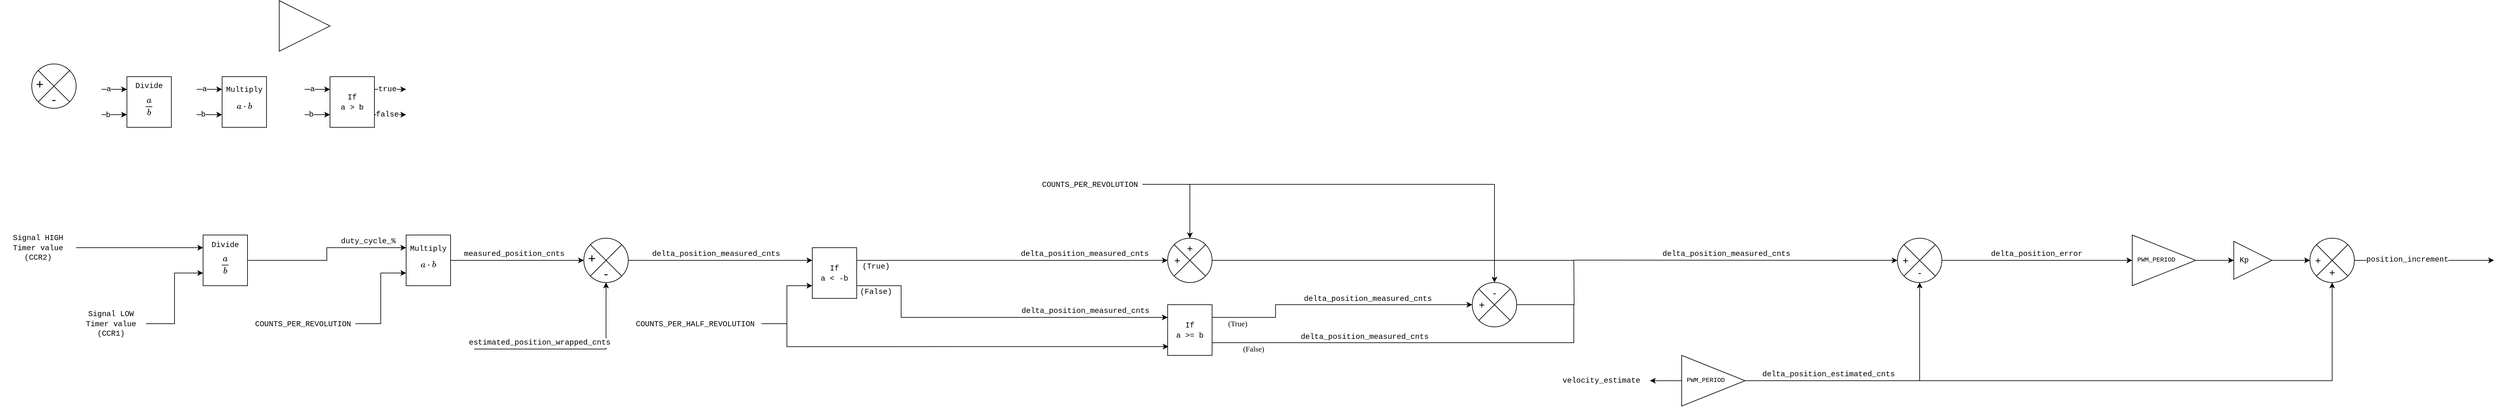 <mxfile>
    <diagram id="A6kLwwME0De0T4IZXLwe" name="Page-1">
        <mxGraphModel dx="569" dy="1590" grid="1" gridSize="10" guides="1" tooltips="1" connect="1" arrows="1" fold="1" page="1" pageScale="1" pageWidth="1654" pageHeight="1169" math="1" shadow="0">
            <root>
                <mxCell id="0"/>
                <mxCell id="1" parent="0"/>
                <mxCell id="9" style="edgeStyle=orthogonalEdgeStyle;html=1;entryX=0;entryY=0.25;entryDx=0;entryDy=0;fontSize=20;rounded=0;" edge="1" parent="1" source="2" target="4">
                    <mxGeometry relative="1" as="geometry"/>
                </mxCell>
                <mxCell id="2" value="&lt;font face=&quot;Courier New&quot;&gt;Signal HIGH Timer value&lt;br&gt;(CCR2)&lt;/font&gt;" style="rounded=0;whiteSpace=wrap;html=1;strokeColor=none;fillColor=none;" vertex="1" parent="1">
                    <mxGeometry x="80" y="160" width="120" height="60" as="geometry"/>
                </mxCell>
                <mxCell id="3" value="&lt;font style=&quot;font-size: 20px;&quot;&gt;+&amp;nbsp; &amp;nbsp; &amp;nbsp; &amp;nbsp;&amp;nbsp;&lt;br&gt;-&lt;/font&gt;" style="shape=sumEllipse;perimeter=ellipsePerimeter;whiteSpace=wrap;html=1;backgroundOutline=1;align=center;verticalAlign=bottom;" vertex="1" parent="1">
                    <mxGeometry x="130" y="-100" width="70" height="70" as="geometry"/>
                </mxCell>
                <mxCell id="15" style="edgeStyle=orthogonalEdgeStyle;rounded=0;html=1;entryX=0;entryY=0.25;entryDx=0;entryDy=0;fontSize=20;labelBackgroundColor=none;" edge="1" parent="1" source="4" target="13">
                    <mxGeometry relative="1" as="geometry"/>
                </mxCell>
                <mxCell id="18" value="duty_cycle_%" style="edgeLabel;html=1;align=center;verticalAlign=middle;resizable=0;points=[];fontSize=12;fontFamily=Courier New;labelBackgroundColor=none;" vertex="1" connectable="0" parent="15">
                    <mxGeometry x="0.281" y="-2" relative="1" as="geometry">
                        <mxPoint x="37" y="-12" as="offset"/>
                    </mxGeometry>
                </mxCell>
                <mxCell id="4" value="&lt;font face=&quot;Courier New&quot;&gt;Divide $$\frac{a}{b}$$&lt;/font&gt;" style="rounded=0;whiteSpace=wrap;html=1;" vertex="1" parent="1">
                    <mxGeometry x="400" y="170" width="70" height="80" as="geometry"/>
                </mxCell>
                <mxCell id="5" value="" style="triangle;whiteSpace=wrap;html=1;fontSize=20;" vertex="1" parent="1">
                    <mxGeometry x="520" y="-200" width="80" height="80" as="geometry"/>
                </mxCell>
                <mxCell id="10" style="edgeStyle=orthogonalEdgeStyle;rounded=0;html=1;entryX=0;entryY=0.75;entryDx=0;entryDy=0;fontSize=20;" edge="1" parent="1" source="6" target="4">
                    <mxGeometry relative="1" as="geometry"/>
                </mxCell>
                <mxCell id="6" value="&lt;font face=&quot;Courier New&quot;&gt;Signal LOW Timer value&lt;br&gt;(CCR1)&lt;/font&gt;" style="rounded=0;whiteSpace=wrap;html=1;strokeColor=none;fillColor=none;" vertex="1" parent="1">
                    <mxGeometry x="200" y="280" width="110" height="60" as="geometry"/>
                </mxCell>
                <mxCell id="11" value="Divide $$\frac{a}{b}$$" style="rounded=0;whiteSpace=wrap;html=1;fontFamily=Courier New;" vertex="1" parent="1">
                    <mxGeometry x="280" y="-80" width="70" height="80" as="geometry"/>
                </mxCell>
                <mxCell id="12" value="Multiply&lt;br&gt;$$a\cdot b$$" style="rounded=0;whiteSpace=wrap;html=1;fontFamily=Courier New;" vertex="1" parent="1">
                    <mxGeometry x="430" y="-80" width="70" height="80" as="geometry"/>
                </mxCell>
                <mxCell id="19" style="edgeStyle=orthogonalEdgeStyle;rounded=0;html=1;labelBackgroundColor=none;fontFamily=Courier New;fontSize=12;" edge="1" parent="1" source="13">
                    <mxGeometry relative="1" as="geometry">
                        <mxPoint x="1000" y="210" as="targetPoint"/>
                    </mxGeometry>
                </mxCell>
                <mxCell id="20" value="measured_position_cnts" style="edgeLabel;html=1;align=center;verticalAlign=middle;resizable=0;points=[];fontSize=12;fontFamily=Courier New;" vertex="1" connectable="0" parent="19">
                    <mxGeometry x="-0.3" y="-2" relative="1" as="geometry">
                        <mxPoint x="26" y="-12" as="offset"/>
                    </mxGeometry>
                </mxCell>
                <mxCell id="13" value="&lt;font face=&quot;Courier New&quot;&gt;Multiply&lt;br&gt;$$a\cdot b$$&lt;/font&gt;" style="rounded=0;whiteSpace=wrap;html=1;" vertex="1" parent="1">
                    <mxGeometry x="720" y="170" width="70" height="80" as="geometry"/>
                </mxCell>
                <mxCell id="16" style="edgeStyle=orthogonalEdgeStyle;rounded=0;html=1;entryX=0;entryY=0.75;entryDx=0;entryDy=0;fontSize=20;" edge="1" parent="1" source="14" target="13">
                    <mxGeometry relative="1" as="geometry"/>
                </mxCell>
                <mxCell id="14" value="&lt;font face=&quot;Courier New&quot;&gt;COUNTS_PER_REVOLUTION&lt;/font&gt;" style="rounded=0;whiteSpace=wrap;html=1;strokeColor=none;fillColor=none;align=left;" vertex="1" parent="1">
                    <mxGeometry x="480" y="280" width="160" height="60" as="geometry"/>
                </mxCell>
                <mxCell id="24" style="edgeStyle=orthogonalEdgeStyle;rounded=0;html=1;labelBackgroundColor=none;fontFamily=Courier New;fontSize=12;entryX=0;entryY=0.25;entryDx=0;entryDy=0;" edge="1" parent="1" source="21" target="46">
                    <mxGeometry relative="1" as="geometry">
                        <mxPoint x="1320" y="210.0" as="targetPoint"/>
                    </mxGeometry>
                </mxCell>
                <mxCell id="25" value="delta_position_measured_cnts" style="edgeLabel;html=1;align=center;verticalAlign=middle;resizable=0;points=[];fontSize=12;fontFamily=Courier New;" vertex="1" connectable="0" parent="24">
                    <mxGeometry x="-0.118" y="-2" relative="1" as="geometry">
                        <mxPoint x="10" y="-12" as="offset"/>
                    </mxGeometry>
                </mxCell>
                <mxCell id="21" value="&lt;font style=&quot;font-size: 20px;&quot;&gt;+&amp;nbsp; &amp;nbsp; &amp;nbsp; &amp;nbsp;&amp;nbsp;&lt;br&gt;-&lt;/font&gt;" style="shape=sumEllipse;perimeter=ellipsePerimeter;whiteSpace=wrap;html=1;backgroundOutline=1;align=center;verticalAlign=bottom;" vertex="1" parent="1">
                    <mxGeometry x="1000" y="175" width="70" height="70" as="geometry"/>
                </mxCell>
                <mxCell id="22" style="edgeStyle=orthogonalEdgeStyle;rounded=0;html=1;labelBackgroundColor=none;fontFamily=Courier New;fontSize=12;entryX=0.5;entryY=1;entryDx=0;entryDy=0;" edge="1" parent="1" target="21">
                    <mxGeometry relative="1" as="geometry">
                        <mxPoint x="1037" y="350.0" as="targetPoint"/>
                        <mxPoint x="827" y="350.0" as="sourcePoint"/>
                        <Array as="points">
                            <mxPoint x="1035" y="350"/>
                        </Array>
                    </mxGeometry>
                </mxCell>
                <mxCell id="23" value="estimated_position_wrapped_cnts" style="edgeLabel;html=1;align=center;verticalAlign=middle;resizable=0;points=[];fontSize=12;fontFamily=Courier New;" vertex="1" connectable="0" parent="22">
                    <mxGeometry x="-0.3" y="-2" relative="1" as="geometry">
                        <mxPoint x="-7" y="-12" as="offset"/>
                    </mxGeometry>
                </mxCell>
                <mxCell id="26" value="" style="endArrow=classic;html=1;rounded=0;labelBackgroundColor=none;fontFamily=Courier New;fontSize=12;" edge="1" parent="1">
                    <mxGeometry width="50" height="50" relative="1" as="geometry">
                        <mxPoint x="240" y="-60" as="sourcePoint"/>
                        <mxPoint x="280" y="-60" as="targetPoint"/>
                    </mxGeometry>
                </mxCell>
                <mxCell id="28" value="a" style="edgeLabel;html=1;align=center;verticalAlign=middle;resizable=0;points=[];fontSize=12;fontFamily=Courier New;" vertex="1" connectable="0" parent="26">
                    <mxGeometry x="-0.324" relative="1" as="geometry">
                        <mxPoint x="-3" as="offset"/>
                    </mxGeometry>
                </mxCell>
                <mxCell id="27" value="" style="endArrow=classic;html=1;rounded=0;labelBackgroundColor=none;fontFamily=Courier New;fontSize=12;" edge="1" parent="1">
                    <mxGeometry width="50" height="50" relative="1" as="geometry">
                        <mxPoint x="240.0" y="-20.0" as="sourcePoint"/>
                        <mxPoint x="280.0" y="-20.0" as="targetPoint"/>
                    </mxGeometry>
                </mxCell>
                <mxCell id="29" value="b" style="edgeLabel;html=1;align=center;verticalAlign=middle;resizable=0;points=[];fontSize=12;fontFamily=Courier New;" vertex="1" connectable="0" parent="27">
                    <mxGeometry x="-0.536" y="-1" relative="1" as="geometry">
                        <mxPoint as="offset"/>
                    </mxGeometry>
                </mxCell>
                <mxCell id="30" value="" style="endArrow=classic;html=1;rounded=0;labelBackgroundColor=none;fontFamily=Courier New;fontSize=12;" edge="1" parent="1">
                    <mxGeometry width="50" height="50" relative="1" as="geometry">
                        <mxPoint x="390.0" y="-60.0" as="sourcePoint"/>
                        <mxPoint x="430.0" y="-60.0" as="targetPoint"/>
                    </mxGeometry>
                </mxCell>
                <mxCell id="32" value="a" style="edgeLabel;html=1;align=center;verticalAlign=middle;resizable=0;points=[];fontSize=12;fontFamily=Courier New;" vertex="1" connectable="0" parent="30">
                    <mxGeometry x="-0.43" relative="1" as="geometry">
                        <mxPoint as="offset"/>
                    </mxGeometry>
                </mxCell>
                <mxCell id="31" value="" style="endArrow=classic;html=1;rounded=0;labelBackgroundColor=none;fontFamily=Courier New;fontSize=12;" edge="1" parent="1">
                    <mxGeometry width="50" height="50" relative="1" as="geometry">
                        <mxPoint x="390" y="-20.0" as="sourcePoint"/>
                        <mxPoint x="430" y="-20.0" as="targetPoint"/>
                    </mxGeometry>
                </mxCell>
                <mxCell id="33" value="b" style="edgeLabel;html=1;align=center;verticalAlign=middle;resizable=0;points=[];fontSize=12;fontFamily=Courier New;" vertex="1" connectable="0" parent="31">
                    <mxGeometry x="-0.309" y="-3" relative="1" as="geometry">
                        <mxPoint x="-4" y="-3" as="offset"/>
                    </mxGeometry>
                </mxCell>
                <mxCell id="34" value="&lt;font face=&quot;Courier New&quot;&gt;If&lt;br&gt;a &amp;gt; b&lt;/font&gt;" style="rounded=0;whiteSpace=wrap;html=1;" vertex="1" parent="1">
                    <mxGeometry x="600" y="-80" width="70" height="80" as="geometry"/>
                </mxCell>
                <mxCell id="35" value="" style="endArrow=classic;html=1;rounded=0;labelBackgroundColor=none;fontFamily=Courier New;fontSize=12;" edge="1" parent="1">
                    <mxGeometry width="50" height="50" relative="1" as="geometry">
                        <mxPoint x="560" y="-60.0" as="sourcePoint"/>
                        <mxPoint x="600" y="-60.0" as="targetPoint"/>
                    </mxGeometry>
                </mxCell>
                <mxCell id="36" value="a" style="edgeLabel;html=1;align=center;verticalAlign=middle;resizable=0;points=[];fontSize=12;fontFamily=Courier New;" vertex="1" connectable="0" parent="35">
                    <mxGeometry x="-0.43" relative="1" as="geometry">
                        <mxPoint as="offset"/>
                    </mxGeometry>
                </mxCell>
                <mxCell id="37" value="" style="endArrow=classic;html=1;rounded=0;labelBackgroundColor=none;fontFamily=Courier New;fontSize=12;" edge="1" parent="1">
                    <mxGeometry width="50" height="50" relative="1" as="geometry">
                        <mxPoint x="560" y="-20.0" as="sourcePoint"/>
                        <mxPoint x="600" y="-20.0" as="targetPoint"/>
                    </mxGeometry>
                </mxCell>
                <mxCell id="38" value="b" style="edgeLabel;html=1;align=center;verticalAlign=middle;resizable=0;points=[];fontSize=12;fontFamily=Courier New;" vertex="1" connectable="0" parent="37">
                    <mxGeometry x="-0.309" y="-3" relative="1" as="geometry">
                        <mxPoint x="-4" y="-3" as="offset"/>
                    </mxGeometry>
                </mxCell>
                <mxCell id="39" value="" style="endArrow=classic;html=1;rounded=0;labelBackgroundColor=none;fontFamily=Courier New;fontSize=12;" edge="1" parent="1">
                    <mxGeometry width="50" height="50" relative="1" as="geometry">
                        <mxPoint x="670" y="-60.0" as="sourcePoint"/>
                        <mxPoint x="720" y="-60" as="targetPoint"/>
                    </mxGeometry>
                </mxCell>
                <mxCell id="44" value="true" style="edgeLabel;html=1;align=center;verticalAlign=middle;resizable=0;points=[];fontSize=12;fontFamily=Courier New;" vertex="1" connectable="0" parent="39">
                    <mxGeometry x="-0.37" relative="1" as="geometry">
                        <mxPoint x="4" as="offset"/>
                    </mxGeometry>
                </mxCell>
                <mxCell id="41" value="" style="endArrow=classic;html=1;rounded=0;labelBackgroundColor=none;fontFamily=Courier New;fontSize=12;" edge="1" parent="1">
                    <mxGeometry width="50" height="50" relative="1" as="geometry">
                        <mxPoint x="670" y="-20.0" as="sourcePoint"/>
                        <mxPoint x="720" y="-20" as="targetPoint"/>
                        <Array as="points">
                            <mxPoint x="700" y="-20"/>
                            <mxPoint x="720" y="-20"/>
                        </Array>
                    </mxGeometry>
                </mxCell>
                <mxCell id="45" value="false" style="edgeLabel;html=1;align=center;verticalAlign=middle;resizable=0;points=[];fontSize=12;fontFamily=Courier New;" vertex="1" connectable="0" parent="41">
                    <mxGeometry x="0.479" relative="1" as="geometry">
                        <mxPoint x="-17" as="offset"/>
                    </mxGeometry>
                </mxCell>
                <mxCell id="58" style="edgeStyle=orthogonalEdgeStyle;rounded=0;html=1;labelBackgroundColor=none;fontFamily=Courier New;fontSize=12;entryX=0;entryY=0.5;entryDx=0;entryDy=0;" edge="1" parent="1" source="46" target="62">
                    <mxGeometry relative="1" as="geometry">
                        <mxPoint x="1570" y="200" as="targetPoint"/>
                        <Array as="points">
                            <mxPoint x="1740" y="210"/>
                            <mxPoint x="1740" y="210"/>
                        </Array>
                    </mxGeometry>
                </mxCell>
                <mxCell id="60" value="(True)" style="edgeLabel;html=1;align=center;verticalAlign=middle;resizable=0;points=[];fontSize=12;fontFamily=Courier New;" vertex="1" connectable="0" parent="58">
                    <mxGeometry x="-0.693" y="2" relative="1" as="geometry">
                        <mxPoint x="-45" y="12" as="offset"/>
                    </mxGeometry>
                </mxCell>
                <mxCell id="63" value="&lt;span style=&quot;color: rgba(0, 0, 0, 0); font-family: monospace; font-size: 0px; text-align: start; background-color: rgb(42, 37, 47);&quot;&gt;%3CmxGraphModel%3E%3Croot%3E%3CmxCell%20id%3D%220%22%2F%3E%3CmxCell%20id%3D%221%22%20parent%3D%220%22%2F%3E%3CmxCell%20id%3D%222%22%20value%3D%22delta_position_measured_cnts%22%20style%3D%22edgeLabel%3Bhtml%3D1%3Balign%3Dcenter%3BverticalAlign%3Dmiddle%3Bresizable%3D0%3Bpoints%3D%5B%5D%3BfontSize%3D12%3BfontFamily%3DCourier%20New%3B%22%20vertex%3D%221%22%20connectable%3D%220%22%20parent%3D%221%22%3E%3CmxGeometry%20x%3D%221207.5%22%20y%3D%22200%22%20as%3D%22geometry%22%2F%3E%3C%2FmxCell%3E%3C%2Froot%3E%3C%2FmxGraphModel%3E&lt;/span&gt;&lt;span style=&quot;color: rgba(0, 0, 0, 0); font-family: monospace; font-size: 0px; text-align: start; background-color: rgb(42, 37, 47);&quot;&gt;%3CmxGraphModel%3E%3Croot%3E%3CmxCell%20id%3D%220%22%2F%3E%3CmxCell%20id%3D%221%22%20parent%3D%220%22%2F%3E%3CmxCell%20id%3D%222%22%20value%3D%22delta_position_measured_cnts%22%20style%3D%22edgeLabel%3Bhtml%3D1%3Balign%3Dcenter%3BverticalAlign%3Dmiddle%3Bresizable%3D0%3Bpoints%3D%5B%5D%3BfontSize%3D12%3BfontFamily%3DCourier%20New%3B%22%20vertex%3D%221%22%20connectable%3D%220%22%20parent%3D%221%22%3E%3CmxGeometry%20x%3D%221207.5%22%20y%3D%22200%22%20as%3D%22geometry%22%2F%3E%3C%2FmxCell%3E%3C%2Froot%3E%3C%2FmxGraphModel%3E&lt;/span&gt;" style="edgeLabel;html=1;align=center;verticalAlign=middle;resizable=0;points=[];fontSize=16;fontFamily=Times New Roman;" vertex="1" connectable="0" parent="58">
                    <mxGeometry x="0.301" y="1" relative="1" as="geometry">
                        <mxPoint as="offset"/>
                    </mxGeometry>
                </mxCell>
                <mxCell id="64" value="&lt;span style=&quot;font-family: &amp;quot;Courier New&amp;quot;; font-size: 12px;&quot;&gt;delta_position_measured_cnts&lt;/span&gt;" style="edgeLabel;html=1;align=center;verticalAlign=middle;resizable=0;points=[];fontSize=16;fontFamily=Times New Roman;" vertex="1" connectable="0" parent="58">
                    <mxGeometry x="0.465" y="-4" relative="1" as="geometry">
                        <mxPoint y="-17" as="offset"/>
                    </mxGeometry>
                </mxCell>
                <mxCell id="59" style="edgeStyle=orthogonalEdgeStyle;rounded=0;html=1;labelBackgroundColor=none;fontFamily=Courier New;fontSize=12;entryX=0;entryY=0.25;entryDx=0;entryDy=0;" edge="1" parent="1" source="46" target="57">
                    <mxGeometry relative="1" as="geometry">
                        <mxPoint x="1610" y="240" as="targetPoint"/>
                        <Array as="points">
                            <mxPoint x="1500" y="250"/>
                            <mxPoint x="1500" y="300"/>
                        </Array>
                    </mxGeometry>
                </mxCell>
                <mxCell id="61" value="(False)" style="edgeLabel;html=1;align=center;verticalAlign=middle;resizable=0;points=[];fontSize=12;fontFamily=Courier New;" vertex="1" connectable="0" parent="59">
                    <mxGeometry x="-0.67" relative="1" as="geometry">
                        <mxPoint x="-40" y="-9" as="offset"/>
                    </mxGeometry>
                </mxCell>
                <mxCell id="68" value="&lt;span style=&quot;font-family: &amp;quot;Courier New&amp;quot;; font-size: 12px;&quot;&gt;delta_position_measured_cnts&lt;/span&gt;" style="edgeLabel;html=1;align=center;verticalAlign=middle;resizable=0;points=[];fontSize=16;fontFamily=Times New Roman;" vertex="1" connectable="0" parent="59">
                    <mxGeometry x="0.378" y="1" relative="1" as="geometry">
                        <mxPoint x="38" y="-12" as="offset"/>
                    </mxGeometry>
                </mxCell>
                <mxCell id="46" value="&lt;font face=&quot;Courier New&quot;&gt;If&lt;br&gt;a &amp;lt; -b&lt;/font&gt;" style="rounded=0;whiteSpace=wrap;html=1;" vertex="1" parent="1">
                    <mxGeometry x="1360" y="190" width="70" height="80" as="geometry"/>
                </mxCell>
                <mxCell id="56" style="edgeStyle=orthogonalEdgeStyle;rounded=0;html=1;entryX=0;entryY=0.75;entryDx=0;entryDy=0;labelBackgroundColor=none;fontFamily=Courier New;fontSize=12;" edge="1" parent="1" source="55" target="46">
                    <mxGeometry relative="1" as="geometry"/>
                </mxCell>
                <mxCell id="67" style="edgeStyle=orthogonalEdgeStyle;rounded=0;html=1;entryX=0.019;entryY=0.827;entryDx=0;entryDy=0;entryPerimeter=0;labelBackgroundColor=none;fontFamily=Times New Roman;fontSize=16;" edge="1" parent="1" source="55" target="57">
                    <mxGeometry relative="1" as="geometry">
                        <Array as="points">
                            <mxPoint x="1320" y="310"/>
                            <mxPoint x="1320" y="346"/>
                        </Array>
                    </mxGeometry>
                </mxCell>
                <mxCell id="55" value="&lt;font face=&quot;Courier New&quot;&gt;COUNTS_PER_HALF_REVOLUTION&lt;/font&gt;" style="rounded=0;whiteSpace=wrap;html=1;strokeColor=none;fillColor=none;align=left;" vertex="1" parent="1">
                    <mxGeometry x="1080" y="280" width="200" height="60" as="geometry"/>
                </mxCell>
                <mxCell id="70" style="edgeStyle=orthogonalEdgeStyle;rounded=0;html=1;labelBackgroundColor=none;fontFamily=Times New Roman;fontSize=16;exitX=1;exitY=0.25;exitDx=0;exitDy=0;entryX=0;entryY=0.5;entryDx=0;entryDy=0;" edge="1" parent="1" source="57" target="76">
                    <mxGeometry relative="1" as="geometry">
                        <mxPoint x="2390" y="280" as="targetPoint"/>
                        <Array as="points">
                            <mxPoint x="2090" y="300"/>
                            <mxPoint x="2090" y="280"/>
                        </Array>
                    </mxGeometry>
                </mxCell>
                <mxCell id="73" value="(True)" style="edgeLabel;html=1;align=center;verticalAlign=middle;resizable=0;points=[];fontSize=12;fontFamily=Times New Roman;" vertex="1" connectable="0" parent="70">
                    <mxGeometry x="-0.782" relative="1" as="geometry">
                        <mxPoint x="-7" y="10" as="offset"/>
                    </mxGeometry>
                </mxCell>
                <mxCell id="75" value="&lt;span style=&quot;font-family: &amp;quot;Courier New&amp;quot;;&quot;&gt;delta_position_measured_cnts&lt;/span&gt;" style="edgeLabel;html=1;align=center;verticalAlign=middle;resizable=0;points=[];fontSize=12;fontFamily=Times New Roman;" vertex="1" connectable="0" parent="70">
                    <mxGeometry x="-0.039" y="-1" relative="1" as="geometry">
                        <mxPoint x="58" y="-11" as="offset"/>
                    </mxGeometry>
                </mxCell>
                <mxCell id="71" style="edgeStyle=orthogonalEdgeStyle;rounded=0;html=1;labelBackgroundColor=none;fontFamily=Times New Roman;fontSize=16;exitX=1;exitY=0.75;exitDx=0;exitDy=0;endArrow=none;endFill=0;" edge="1" parent="1" source="57">
                    <mxGeometry relative="1" as="geometry">
                        <mxPoint x="2560" y="280" as="targetPoint"/>
                        <Array as="points">
                            <mxPoint x="2560" y="340"/>
                        </Array>
                    </mxGeometry>
                </mxCell>
                <mxCell id="72" value="(False)" style="edgeLabel;html=1;align=center;verticalAlign=middle;resizable=0;points=[];fontSize=12;fontFamily=Times New Roman;" vertex="1" connectable="0" parent="71">
                    <mxGeometry x="-0.793" y="-1" relative="1" as="geometry">
                        <mxPoint y="9" as="offset"/>
                    </mxGeometry>
                </mxCell>
                <mxCell id="74" value="&lt;span style=&quot;font-family: &amp;quot;Courier New&amp;quot;;&quot;&gt;delta_position_measured_cnts&lt;/span&gt;" style="edgeLabel;html=1;align=center;verticalAlign=middle;resizable=0;points=[];fontSize=12;fontFamily=Times New Roman;" vertex="1" connectable="0" parent="71">
                    <mxGeometry x="0.175" y="-2" relative="1" as="geometry">
                        <mxPoint x="-130" y="-12" as="offset"/>
                    </mxGeometry>
                </mxCell>
                <mxCell id="57" value="&lt;font face=&quot;Courier New&quot;&gt;If&lt;br&gt;a &amp;gt;= b&lt;/font&gt;" style="rounded=0;whiteSpace=wrap;html=1;" vertex="1" parent="1">
                    <mxGeometry x="1920" y="280" width="70" height="80" as="geometry"/>
                </mxCell>
                <mxCell id="78" style="edgeStyle=orthogonalEdgeStyle;rounded=0;html=1;labelBackgroundColor=none;fontFamily=Times New Roman;fontSize=12;endArrow=none;endFill=0;" edge="1" parent="1" source="62">
                    <mxGeometry relative="1" as="geometry">
                        <mxPoint x="2560" y="210" as="targetPoint"/>
                    </mxGeometry>
                </mxCell>
                <mxCell id="62" value="&lt;font style=&quot;font-size: 16px;&quot;&gt;+&lt;br&gt;+&amp;nbsp; &amp;nbsp; &amp;nbsp; &amp;nbsp; &amp;nbsp;&lt;/font&gt;" style="shape=sumEllipse;perimeter=ellipsePerimeter;whiteSpace=wrap;html=1;backgroundOutline=1;align=center;verticalAlign=top;" vertex="1" parent="1">
                    <mxGeometry x="1920" y="175" width="70" height="70" as="geometry"/>
                </mxCell>
                <mxCell id="66" style="edgeStyle=orthogonalEdgeStyle;rounded=0;html=1;entryX=0.5;entryY=0;entryDx=0;entryDy=0;labelBackgroundColor=none;fontFamily=Times New Roman;fontSize=16;" edge="1" parent="1" source="65" target="62">
                    <mxGeometry relative="1" as="geometry"/>
                </mxCell>
                <mxCell id="77" style="edgeStyle=orthogonalEdgeStyle;rounded=0;html=1;entryX=0.5;entryY=0;entryDx=0;entryDy=0;labelBackgroundColor=none;fontFamily=Times New Roman;fontSize=12;" edge="1" parent="1" source="65" target="76">
                    <mxGeometry relative="1" as="geometry"/>
                </mxCell>
                <mxCell id="65" value="&lt;font face=&quot;Courier New&quot;&gt;COUNTS_PER_REVOLUTION&lt;/font&gt;" style="rounded=0;whiteSpace=wrap;html=1;strokeColor=none;fillColor=none;align=left;" vertex="1" parent="1">
                    <mxGeometry x="1720" y="60" width="160" height="60" as="geometry"/>
                </mxCell>
                <mxCell id="79" style="edgeStyle=orthogonalEdgeStyle;rounded=0;html=1;labelBackgroundColor=none;fontFamily=Times New Roman;fontSize=12;endArrow=none;endFill=0;" edge="1" parent="1" source="76">
                    <mxGeometry relative="1" as="geometry">
                        <mxPoint x="2560" y="210" as="targetPoint"/>
                    </mxGeometry>
                </mxCell>
                <mxCell id="76" value="&lt;font style=&quot;font-size: 16px;&quot;&gt;-&lt;br&gt;+&amp;nbsp; &amp;nbsp; &amp;nbsp; &amp;nbsp; &amp;nbsp;&lt;/font&gt;" style="shape=sumEllipse;perimeter=ellipsePerimeter;whiteSpace=wrap;html=1;backgroundOutline=1;align=center;verticalAlign=top;" vertex="1" parent="1">
                    <mxGeometry x="2400" y="245" width="70" height="70" as="geometry"/>
                </mxCell>
                <mxCell id="80" value="" style="endArrow=classic;html=1;rounded=0;labelBackgroundColor=none;fontFamily=Times New Roman;fontSize=12;entryX=0;entryY=0.5;entryDx=0;entryDy=0;" edge="1" parent="1" target="87">
                    <mxGeometry width="50" height="50" relative="1" as="geometry">
                        <mxPoint x="2560" y="209.6" as="sourcePoint"/>
                        <mxPoint x="2880" y="210" as="targetPoint"/>
                    </mxGeometry>
                </mxCell>
                <mxCell id="81" value="&lt;span style=&quot;font-family: &amp;quot;Courier New&amp;quot;;&quot;&gt;delta_position_measured_cnts&lt;/span&gt;" style="edgeLabel;html=1;align=center;verticalAlign=middle;resizable=0;points=[];fontSize=12;fontFamily=Times New Roman;" vertex="1" connectable="0" parent="80">
                    <mxGeometry x="-0.103" relative="1" as="geometry">
                        <mxPoint x="11" y="-11" as="offset"/>
                    </mxGeometry>
                </mxCell>
                <mxCell id="85" style="edgeStyle=orthogonalEdgeStyle;rounded=0;html=1;labelBackgroundColor=none;fontFamily=Times New Roman;fontSize=12;endArrow=classic;endFill=1;exitX=0;exitY=0.5;exitDx=0;exitDy=0;" edge="1" parent="1" source="97">
                    <mxGeometry relative="1" as="geometry">
                        <mxPoint x="2680" y="400" as="targetPoint"/>
                    </mxGeometry>
                </mxCell>
                <mxCell id="86" value="velocity_estimate" style="edgeLabel;html=1;align=center;verticalAlign=middle;resizable=0;points=[];fontSize=12;fontFamily=Courier New;" vertex="1" connectable="0" parent="85">
                    <mxGeometry x="0.786" y="1" relative="1" as="geometry">
                        <mxPoint x="-83" y="-1" as="offset"/>
                    </mxGeometry>
                </mxCell>
                <mxCell id="88" style="edgeStyle=orthogonalEdgeStyle;rounded=0;html=1;entryX=0.5;entryY=1;entryDx=0;entryDy=0;labelBackgroundColor=none;fontFamily=Courier New;fontSize=12;endArrow=classic;endFill=1;exitX=1;exitY=0.5;exitDx=0;exitDy=0;" edge="1" parent="1" source="97" target="87">
                    <mxGeometry relative="1" as="geometry">
                        <mxPoint x="2870" y="400" as="sourcePoint"/>
                    </mxGeometry>
                </mxCell>
                <mxCell id="89" value="delta_position_estimated_cnts" style="edgeLabel;html=1;align=center;verticalAlign=middle;resizable=0;points=[];fontSize=12;fontFamily=Courier New;" vertex="1" connectable="0" parent="88">
                    <mxGeometry x="-0.485" y="1" relative="1" as="geometry">
                        <mxPoint x="20" y="-9" as="offset"/>
                    </mxGeometry>
                </mxCell>
                <mxCell id="91" style="edgeStyle=orthogonalEdgeStyle;rounded=0;html=1;entryX=0;entryY=0.5;entryDx=0;entryDy=0;labelBackgroundColor=none;fontFamily=Courier New;fontSize=12;endArrow=classic;endFill=1;" edge="1" parent="1" source="87" target="98">
                    <mxGeometry relative="1" as="geometry">
                        <mxPoint x="3480" y="210" as="targetPoint"/>
                    </mxGeometry>
                </mxCell>
                <mxCell id="93" value="delta_position_error" style="edgeLabel;html=1;align=center;verticalAlign=middle;resizable=0;points=[];fontSize=12;fontFamily=Courier New;" vertex="1" connectable="0" parent="91">
                    <mxGeometry x="-0.426" y="2" relative="1" as="geometry">
                        <mxPoint x="63" y="-8" as="offset"/>
                    </mxGeometry>
                </mxCell>
                <mxCell id="87" value="&lt;font style=&quot;font-size: 16px;&quot;&gt;&lt;br&gt;+&amp;nbsp; &amp;nbsp; &amp;nbsp; &amp;nbsp; &amp;nbsp;&amp;nbsp;&lt;br&gt;&amp;nbsp;-&amp;nbsp;&lt;/font&gt;" style="shape=sumEllipse;perimeter=ellipsePerimeter;whiteSpace=wrap;html=1;backgroundOutline=1;align=center;verticalAlign=top;" vertex="1" parent="1">
                    <mxGeometry x="3070" y="175" width="70" height="70" as="geometry"/>
                </mxCell>
                <mxCell id="103" style="edgeStyle=orthogonalEdgeStyle;rounded=0;html=1;entryX=0.5;entryY=1;entryDx=0;entryDy=0;labelBackgroundColor=none;fontFamily=Courier New;fontSize=12;endArrow=classic;endFill=1;" edge="1" parent="1" source="97" target="101">
                    <mxGeometry relative="1" as="geometry"/>
                </mxCell>
                <mxCell id="97" value="&lt;div style=&quot;font-size: 10px;&quot;&gt;&lt;span style=&quot;font-family: &amp;quot;Courier New&amp;quot;; background-color: initial;&quot;&gt;&lt;br&gt;&amp;nbsp;&lt;br&gt;&amp;nbsp;PWM_PERIOD&lt;/span&gt;&lt;/div&gt;" style="triangle;whiteSpace=wrap;html=1;fontSize=20;verticalAlign=top;align=left;" vertex="1" parent="1">
                    <mxGeometry x="2730" y="360" width="100" height="80" as="geometry"/>
                </mxCell>
                <mxCell id="100" style="edgeStyle=orthogonalEdgeStyle;rounded=0;html=1;entryX=0;entryY=0.5;entryDx=0;entryDy=0;labelBackgroundColor=none;fontFamily=Courier New;fontSize=10;endArrow=classic;endFill=1;" edge="1" parent="1" source="98" target="99">
                    <mxGeometry relative="1" as="geometry"/>
                </mxCell>
                <mxCell id="98" value="&lt;div style=&quot;font-size: 10px;&quot;&gt;&lt;span style=&quot;font-family: &amp;quot;Courier New&amp;quot;; background-color: initial;&quot;&gt;&lt;br&gt;&amp;nbsp;&lt;br&gt;&amp;nbsp;PWM_PERIOD&lt;/span&gt;&lt;/div&gt;" style="triangle;whiteSpace=wrap;html=1;fontSize=20;verticalAlign=top;align=left;" vertex="1" parent="1">
                    <mxGeometry x="3440" y="170" width="100" height="80" as="geometry"/>
                </mxCell>
                <mxCell id="102" style="edgeStyle=orthogonalEdgeStyle;rounded=0;html=1;entryX=0;entryY=0.5;entryDx=0;entryDy=0;labelBackgroundColor=none;fontFamily=Courier New;fontSize=12;endArrow=classic;endFill=1;" edge="1" parent="1" source="99" target="101">
                    <mxGeometry relative="1" as="geometry"/>
                </mxCell>
                <mxCell id="99" value="&lt;div style=&quot;font-size: 12px;&quot;&gt;&lt;span style=&quot;font-family: &amp;quot;Courier New&amp;quot;; background-color: initial;&quot;&gt;&lt;br&gt;&amp;nbsp;Kp&lt;/span&gt;&lt;/div&gt;" style="triangle;whiteSpace=wrap;html=1;fontSize=20;verticalAlign=top;align=left;" vertex="1" parent="1">
                    <mxGeometry x="3600" y="180" width="60" height="60" as="geometry"/>
                </mxCell>
                <mxCell id="104" style="edgeStyle=orthogonalEdgeStyle;rounded=0;html=1;labelBackgroundColor=none;fontFamily=Courier New;fontSize=12;endArrow=classic;endFill=1;" edge="1" parent="1" source="101">
                    <mxGeometry relative="1" as="geometry">
                        <mxPoint x="4010" y="210" as="targetPoint"/>
                    </mxGeometry>
                </mxCell>
                <mxCell id="105" value="position_increment" style="edgeLabel;html=1;align=center;verticalAlign=middle;resizable=0;points=[];fontSize=12;fontFamily=Courier New;" vertex="1" connectable="0" parent="104">
                    <mxGeometry x="-0.252" y="1" relative="1" as="geometry">
                        <mxPoint as="offset"/>
                    </mxGeometry>
                </mxCell>
                <mxCell id="101" value="&lt;font style=&quot;font-size: 16px;&quot;&gt;&lt;br&gt;+&amp;nbsp; &amp;nbsp; &amp;nbsp; &amp;nbsp; &amp;nbsp;&amp;nbsp;&lt;br&gt;&amp;nbsp;+&amp;nbsp;&lt;/font&gt;" style="shape=sumEllipse;perimeter=ellipsePerimeter;whiteSpace=wrap;html=1;backgroundOutline=1;align=center;verticalAlign=top;" vertex="1" parent="1">
                    <mxGeometry x="3720" y="175" width="70" height="70" as="geometry"/>
                </mxCell>
            </root>
        </mxGraphModel>
    </diagram>
</mxfile>